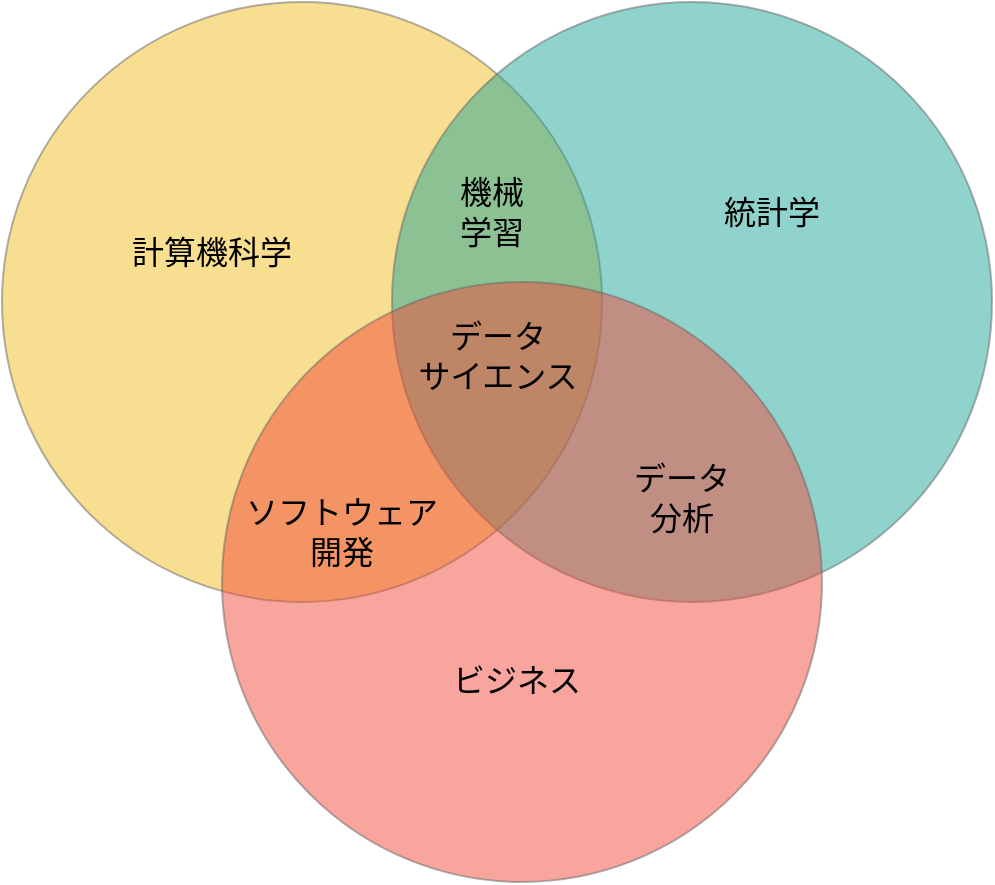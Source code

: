 <mxfile version="20.2.8" type="device"><diagram id="P8wka1WNHysXQKmYr82N" name="ds"><mxGraphModel dx="1721" dy="1071" grid="1" gridSize="10" guides="1" tooltips="1" connect="1" arrows="1" fold="1" page="1" pageScale="1" pageWidth="1169" pageHeight="827" math="0" shadow="0"><root><mxCell id="0"/><mxCell id="1" parent="0"/><mxCell id="YByLJoRWbvZkcnp5GR-i-1" value="" style="ellipse;whiteSpace=wrap;html=1;aspect=fixed;fillColor=#F2BE22;strokeColor=#666666;opacity=50;fontColor=#333333;fontSize=16;fontFamily=Helvetica;" vertex="1" parent="1"><mxGeometry x="90" y="90" width="300" height="300" as="geometry"/></mxCell><mxCell id="YByLJoRWbvZkcnp5GR-i-2" value="" style="ellipse;whiteSpace=wrap;html=1;aspect=fixed;fillColor=#22A699;fontColor=#333333;strokeColor=#666666;opacity=50;fontSize=16;fontFamily=Helvetica;" vertex="1" parent="1"><mxGeometry x="285" y="90" width="300" height="300" as="geometry"/></mxCell><mxCell id="YByLJoRWbvZkcnp5GR-i-3" value="" style="ellipse;whiteSpace=wrap;html=1;aspect=fixed;fillColor=#F24C3D;fontColor=#333333;strokeColor=#666666;opacity=50;fontSize=16;" vertex="1" parent="1"><mxGeometry x="200" y="230" width="300" height="300" as="geometry"/></mxCell><mxCell id="YByLJoRWbvZkcnp5GR-i-4" value="&lt;font style=&quot;font-size: 16px;&quot;&gt;&lt;span&gt;統計学&lt;/span&gt;&lt;/font&gt;" style="text;html=1;strokeColor=none;fillColor=none;align=center;verticalAlign=middle;whiteSpace=wrap;rounded=0;fontSize=16;fontStyle=0;fontFamily=Helvetica;" vertex="1" parent="1"><mxGeometry x="440" y="170" width="70" height="50" as="geometry"/></mxCell><mxCell id="YByLJoRWbvZkcnp5GR-i-5" value="&lt;font style=&quot;&quot;&gt;&lt;span&gt;計算機科学&lt;/span&gt;&lt;br style=&quot;font-size: 16px;&quot;&gt;&lt;/font&gt;" style="text;html=1;strokeColor=none;fillColor=none;align=center;verticalAlign=middle;whiteSpace=wrap;rounded=0;fontSize=16;fontStyle=0;fontFamily=Helvetica;" vertex="1" parent="1"><mxGeometry x="140" y="190" width="110" height="50" as="geometry"/></mxCell><mxCell id="YByLJoRWbvZkcnp5GR-i-6" value="&lt;font style=&quot;font-size: 16px;&quot;&gt;&lt;span&gt;ビジネス&lt;/span&gt;&lt;br style=&quot;font-size: 16px;&quot;&gt;&lt;/font&gt;" style="text;html=1;strokeColor=none;fillColor=none;align=center;verticalAlign=middle;whiteSpace=wrap;rounded=0;fontSize=16;fontStyle=0;fontFamily=Helvetica;" vertex="1" parent="1"><mxGeometry x="305" y="414" width="85" height="30" as="geometry"/></mxCell><mxCell id="YByLJoRWbvZkcnp5GR-i-7" value="&lt;span style=&quot;font-size: 16px;&quot;&gt;データ&lt;br style=&quot;font-size: 16px;&quot;&gt;分析&lt;br style=&quot;font-size: 16px;&quot;&gt;&lt;/span&gt;" style="text;html=1;strokeColor=none;fillColor=none;align=center;verticalAlign=middle;whiteSpace=wrap;rounded=0;fontSize=16;fontFamily=Helvetica;" vertex="1" parent="1"><mxGeometry x="390" y="310" width="80" height="55" as="geometry"/></mxCell><mxCell id="YByLJoRWbvZkcnp5GR-i-9" value="&lt;span style=&quot;font-size: 16px;&quot;&gt;機械&lt;br style=&quot;font-size: 16px;&quot;&gt;学習&lt;br style=&quot;font-size: 16px;&quot;&gt;&lt;/span&gt;" style="text;html=1;strokeColor=none;fillColor=none;align=center;verticalAlign=middle;whiteSpace=wrap;rounded=0;fontSize=16;fontFamily=Helvetica;" vertex="1" parent="1"><mxGeometry x="260" y="150" width="150" height="90" as="geometry"/></mxCell><mxCell id="YByLJoRWbvZkcnp5GR-i-11" value="&lt;font style=&quot;font-size: 16px;&quot;&gt;ソフトウェア&lt;br&gt;開発&lt;/font&gt;" style="text;html=1;strokeColor=none;fillColor=none;align=center;verticalAlign=middle;whiteSpace=wrap;rounded=0;fontSize=16;fontFamily=Helvetica;" vertex="1" parent="1"><mxGeometry x="210" y="330" width="100" height="50" as="geometry"/></mxCell><mxCell id="YByLJoRWbvZkcnp5GR-i-12" value="&lt;span style=&quot;font-size: 16px;&quot;&gt;データ&lt;br style=&quot;font-size: 16px;&quot;&gt;サイエンス&lt;br style=&quot;font-size: 16px;&quot;&gt;&lt;/span&gt;" style="text;html=1;strokeColor=none;fillColor=none;align=center;verticalAlign=middle;whiteSpace=wrap;rounded=0;fontSize=16;fontFamily=Helvetica;" vertex="1" parent="1"><mxGeometry x="285" y="232" width="106" height="70" as="geometry"/></mxCell></root></mxGraphModel></diagram></mxfile>